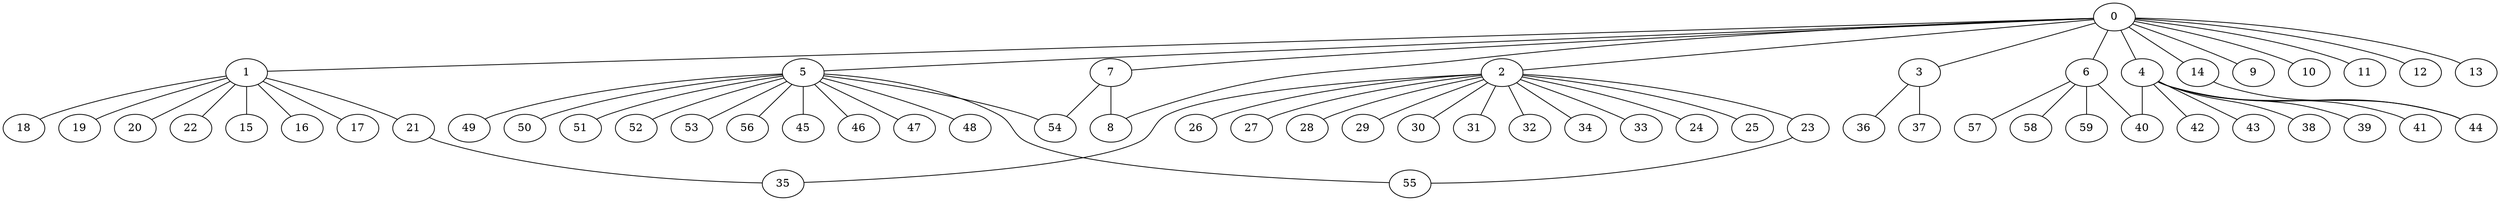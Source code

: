 
graph graphname {
    0 -- 1
0 -- 2
0 -- 3
0 -- 4
0 -- 5
0 -- 6
0 -- 7
0 -- 8
0 -- 9
0 -- 10
0 -- 11
0 -- 12
0 -- 13
0 -- 14
1 -- 15
1 -- 16
1 -- 17
1 -- 18
1 -- 19
1 -- 20
1 -- 21
1 -- 22
2 -- 32
2 -- 34
2 -- 35
2 -- 33
2 -- 23
2 -- 24
2 -- 25
2 -- 26
2 -- 27
2 -- 28
2 -- 29
2 -- 30
2 -- 31
3 -- 36
3 -- 37
4 -- 38
4 -- 39
4 -- 40
4 -- 41
4 -- 42
4 -- 43
4 -- 44
5 -- 45
5 -- 46
5 -- 47
5 -- 48
5 -- 49
5 -- 50
5 -- 51
5 -- 52
5 -- 53
5 -- 54
5 -- 55
5 -- 56
6 -- 57
6 -- 58
6 -- 59
6 -- 40
7 -- 54
7 -- 8
14 -- 44
21 -- 35
23 -- 55

}
